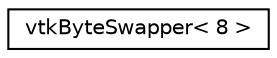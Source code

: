 digraph "Graphical Class Hierarchy"
{
 // LATEX_PDF_SIZE
  edge [fontname="Helvetica",fontsize="10",labelfontname="Helvetica",labelfontsize="10"];
  node [fontname="Helvetica",fontsize="10",shape=record];
  rankdir="LR";
  Node0 [label="vtkByteSwapper\< 8 \>",height=0.2,width=0.4,color="black", fillcolor="white", style="filled",URL="$structpFlow_1_1vtkByteSwapper_3_018_01_4.html",tooltip="re-order of 8-byte data"];
}
